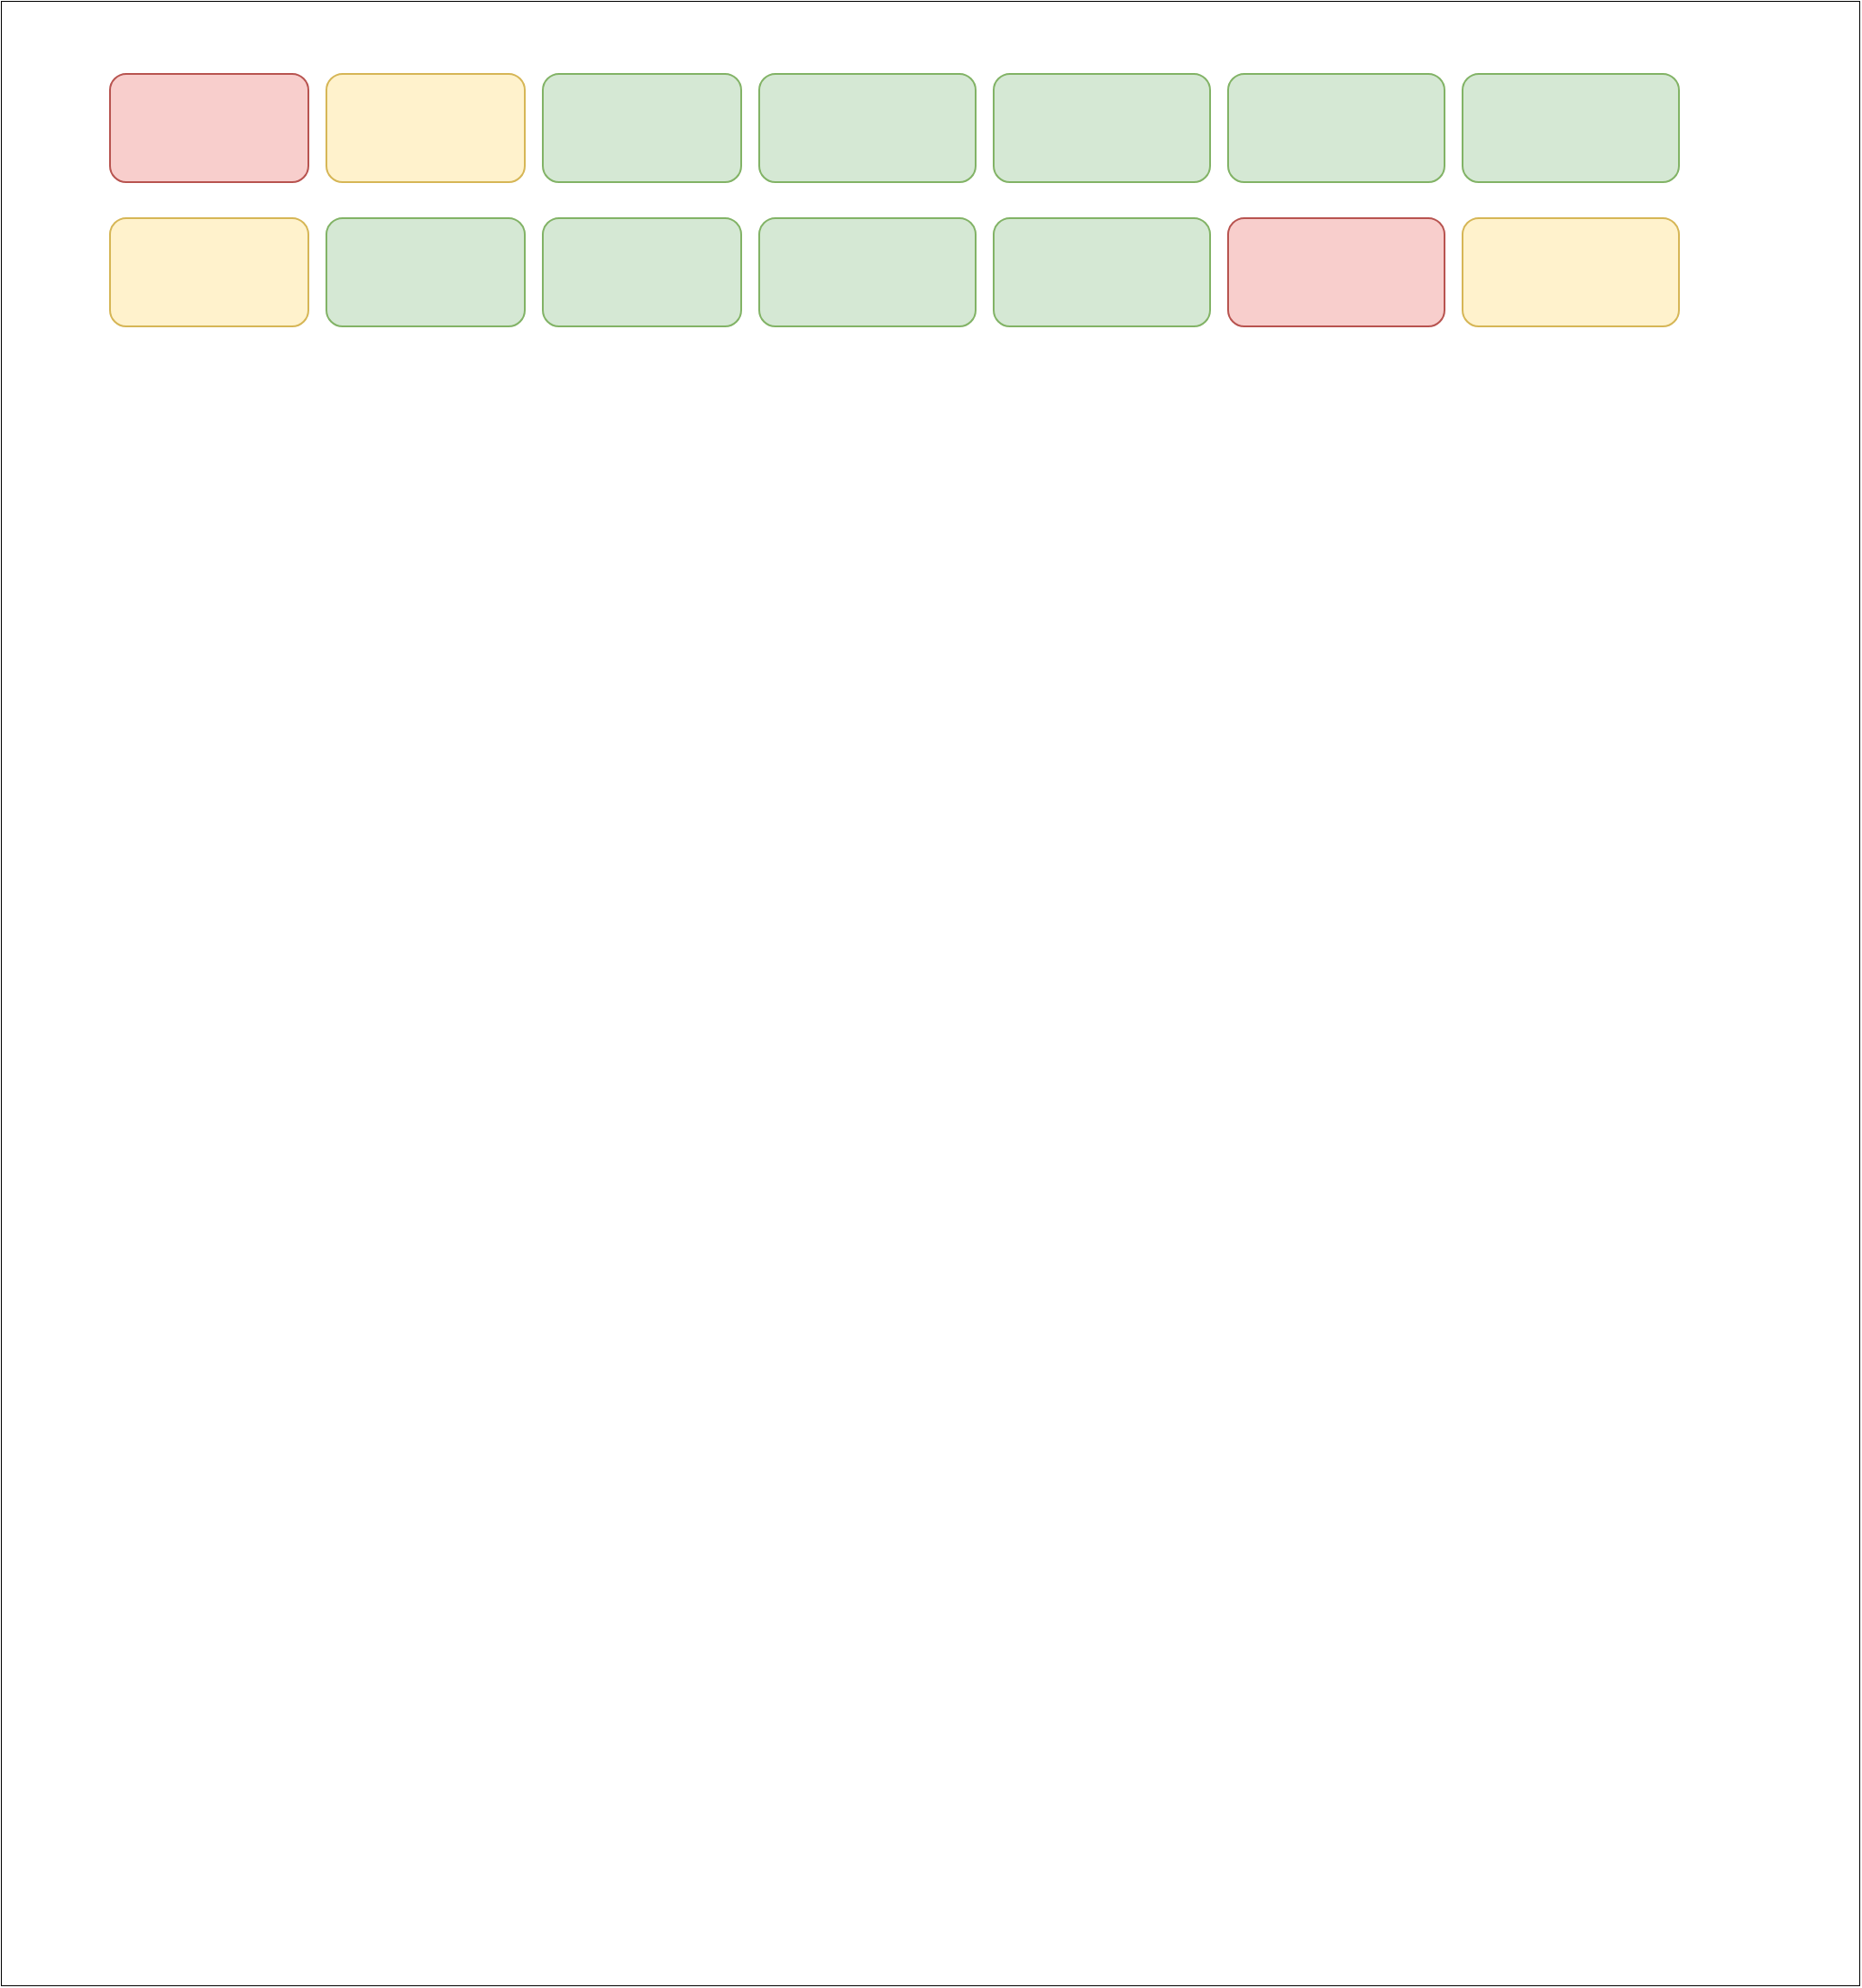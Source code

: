 <mxfile version="15.3.7" type="device"><diagram id="BExd6YQ_hzvW-pZl1h_R" name="Page-1"><mxGraphModel dx="576" dy="1959" grid="1" gridSize="10" guides="1" tooltips="1" connect="1" arrows="1" fold="1" page="1" pageScale="1" pageWidth="850" pageHeight="1100" math="0" shadow="0"><root><mxCell id="0"/><mxCell id="1" parent="0"/><mxCell id="1vCKpdScuLaExpmvrY7f-1" value="" style="shape=ext;double=1;rounded=1;whiteSpace=wrap;html=1;fillColor=#d5e8d4;strokeColor=#82b366;" vertex="1" parent="1"><mxGeometry x="980" y="10" width="140" height="50" as="geometry"/></mxCell><mxCell id="1vCKpdScuLaExpmvrY7f-2" value="" style="shape=table;startSize=0;container=1;collapsible=0;childLayout=tableLayout;" vertex="1" parent="1"><mxGeometry x="900" y="-10" width="1030" height="1100" as="geometry"/></mxCell><mxCell id="1vCKpdScuLaExpmvrY7f-3" value="" style="shape=partialRectangle;collapsible=0;dropTarget=0;pointerEvents=0;top=0;left=0;bottom=0;right=0;points=[[0,0.5],[1,0.5]];portConstraint=eastwest;" vertex="1" parent="1vCKpdScuLaExpmvrY7f-2"><mxGeometry width="1030" height="1100" as="geometry"/></mxCell><mxCell id="1vCKpdScuLaExpmvrY7f-4" value="" style="shape=partialRectangle;html=1;whiteSpace=wrap;connectable=0;overflow=hidden;top=0;left=0;bottom=0;right=0;pointerEvents=1;" vertex="1" parent="1vCKpdScuLaExpmvrY7f-3"><mxGeometry width="1030" height="1100" as="geometry"><mxRectangle width="1030" height="1100" as="alternateBounds"/></mxGeometry></mxCell><mxCell id="1vCKpdScuLaExpmvrY7f-6" value="" style="rounded=1;whiteSpace=wrap;html=1;fillColor=#f8cecc;strokeColor=#b85450;" vertex="1" parent="1"><mxGeometry x="960" y="30" width="110" height="60" as="geometry"/></mxCell><mxCell id="1vCKpdScuLaExpmvrY7f-7" value="" style="rounded=1;whiteSpace=wrap;html=1;fillColor=#fff2cc;strokeColor=#d6b656;" vertex="1" parent="1"><mxGeometry x="1080" y="30" width="110" height="60" as="geometry"/></mxCell><mxCell id="1vCKpdScuLaExpmvrY7f-8" value="" style="rounded=1;whiteSpace=wrap;html=1;fillColor=#d5e8d4;strokeColor=#82b366;" vertex="1" parent="1"><mxGeometry x="1580" y="30" width="120" height="60" as="geometry"/></mxCell><mxCell id="1vCKpdScuLaExpmvrY7f-9" value="" style="rounded=1;whiteSpace=wrap;html=1;fillColor=#d5e8d4;strokeColor=#82b366;" vertex="1" parent="1"><mxGeometry x="1450" y="30" width="120" height="60" as="geometry"/></mxCell><mxCell id="1vCKpdScuLaExpmvrY7f-10" value="" style="rounded=1;whiteSpace=wrap;html=1;fillColor=#d5e8d4;strokeColor=#82b366;" vertex="1" parent="1"><mxGeometry x="1320" y="30" width="120" height="60" as="geometry"/></mxCell><mxCell id="1vCKpdScuLaExpmvrY7f-11" value="" style="rounded=1;whiteSpace=wrap;html=1;fillColor=#d5e8d4;strokeColor=#82b366;" vertex="1" parent="1"><mxGeometry x="1200" y="30" width="110" height="60" as="geometry"/></mxCell><mxCell id="1vCKpdScuLaExpmvrY7f-12" value="" style="rounded=1;whiteSpace=wrap;html=1;fillColor=#d5e8d4;strokeColor=#82b366;" vertex="1" parent="1"><mxGeometry x="1710" y="30" width="120" height="60" as="geometry"/></mxCell><mxCell id="1vCKpdScuLaExpmvrY7f-13" value="" style="rounded=1;whiteSpace=wrap;html=1;fillColor=#fff2cc;strokeColor=#d6b656;" vertex="1" parent="1"><mxGeometry x="960" y="110" width="110" height="60" as="geometry"/></mxCell><mxCell id="1vCKpdScuLaExpmvrY7f-14" value="" style="rounded=1;whiteSpace=wrap;html=1;fillColor=#d5e8d4;strokeColor=#82b366;" vertex="1" parent="1"><mxGeometry x="1080" y="110" width="110" height="60" as="geometry"/></mxCell><mxCell id="1vCKpdScuLaExpmvrY7f-15" value="" style="rounded=1;whiteSpace=wrap;html=1;fillColor=#d5e8d4;strokeColor=#82b366;" vertex="1" parent="1"><mxGeometry x="1200" y="110" width="110" height="60" as="geometry"/></mxCell><mxCell id="1vCKpdScuLaExpmvrY7f-16" value="" style="rounded=1;whiteSpace=wrap;html=1;fillColor=#d5e8d4;strokeColor=#82b366;" vertex="1" parent="1"><mxGeometry x="1320" y="110" width="120" height="60" as="geometry"/></mxCell><mxCell id="1vCKpdScuLaExpmvrY7f-17" value="" style="rounded=1;whiteSpace=wrap;html=1;fillColor=#d5e8d4;strokeColor=#82b366;" vertex="1" parent="1"><mxGeometry x="1450" y="110" width="120" height="60" as="geometry"/></mxCell><mxCell id="1vCKpdScuLaExpmvrY7f-18" value="" style="rounded=1;whiteSpace=wrap;html=1;fillColor=#f8cecc;strokeColor=#b85450;" vertex="1" parent="1"><mxGeometry x="1580" y="110" width="120" height="60" as="geometry"/></mxCell><mxCell id="1vCKpdScuLaExpmvrY7f-19" value="" style="rounded=1;whiteSpace=wrap;html=1;fillColor=#fff2cc;strokeColor=#d6b656;" vertex="1" parent="1"><mxGeometry x="1710" y="110" width="120" height="60" as="geometry"/></mxCell></root></mxGraphModel></diagram></mxfile>